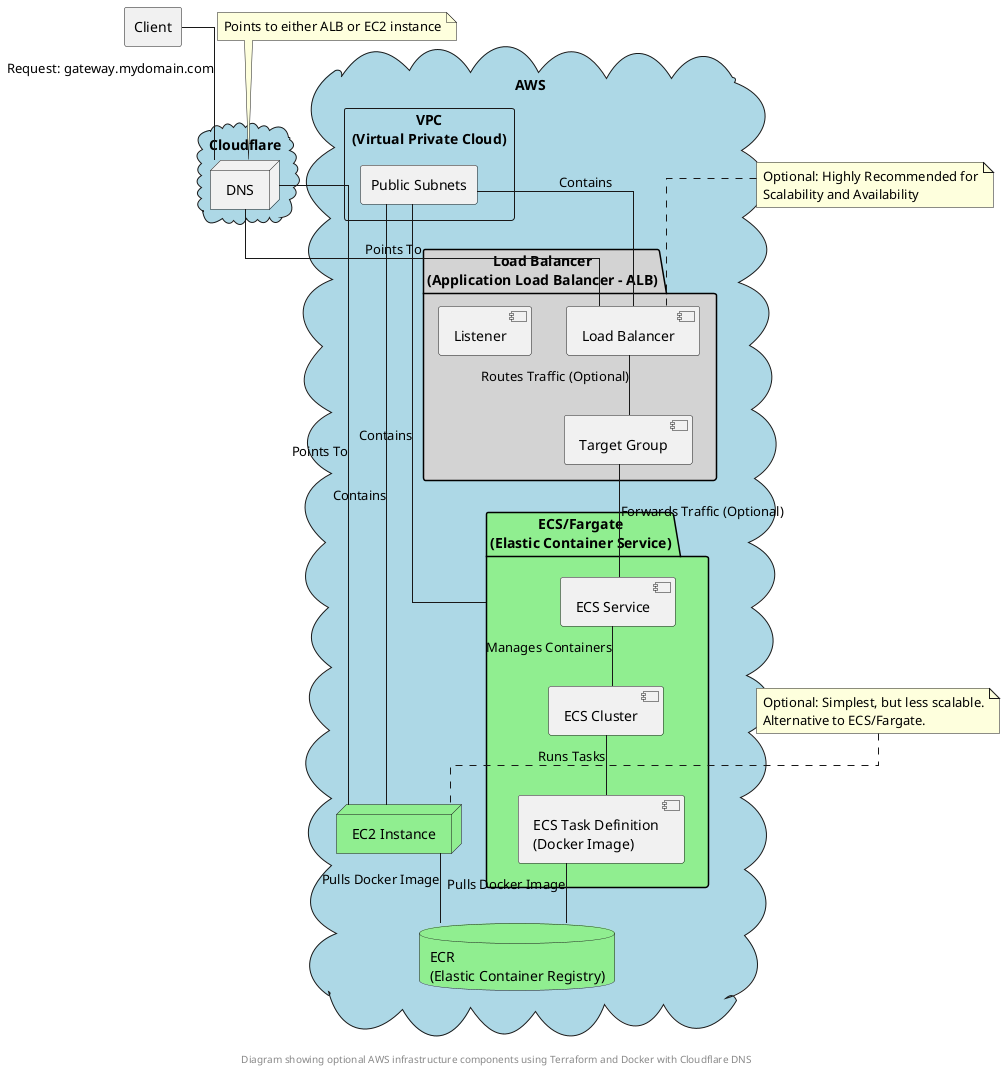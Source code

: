 @startuml
skinparam linetype ortho
skinparam shadowing false

!define CLOUD_COLOR lightblue
!define COMPONENT_COLOR lightgreen
!define OPTIONAL_COLOR lightgray

cloud "AWS" as AWS #CLOUD_COLOR {
  rectangle "VPC\n(Virtual Private Cloud)" as VPC {
    rectangle "Public Subnets" as PublicSubnets
  }

  package "ECS/Fargate\n(Elastic Container Service)" as ECS #COMPONENT_COLOR {
    component "ECS Cluster" as ECSCluster
    component "ECS Task Definition\n(Docker Image)" as ECSTaskDefinition
    component "ECS Service" as ECSService
  }

  node "EC2 Instance" as EC2 #COMPONENT_COLOR

  package "Load Balancer\n(Application Load Balancer - ALB)" as ALB #OPTIONAL_COLOR {
    component "Load Balancer" as LoadBalancer
    component "Target Group" as TargetGroup
    component "Listener" as Listener
  }

  database "ECR\n(Elastic Container Registry)" as ECR #COMPONENT_COLOR

}

cloud "Cloudflare" as Cloudflare #CLOUD_COLOR {
  node "DNS" as DNS
}

rectangle "Client" as Client

' === Connections ===

Client -- DNS : Request: gateway.mydomain.com

DNS -- LoadBalancer : Points To
DNS -- EC2 : Points To

LoadBalancer -- TargetGroup : Routes Traffic (Optional)
TargetGroup -- ECSService : Forwards Traffic (Optional)

ECSService -- ECSCluster : Manages Containers
ECSCluster -- ECSTaskDefinition : Runs Tasks
ECSTaskDefinition -- ECR : Pulls Docker Image

EC2 -- ECR : Pulls Docker Image

PublicSubnets -- LoadBalancer : Contains
PublicSubnets -- ECS : Contains
PublicSubnets -- EC2 : Contains

' === Annotations ===

note top of LoadBalancer
  Optional: Highly Recommended for
  Scalability and Availability
end note

note top of EC2
  Optional: Simplest, but less scalable.
  Alternative to ECS/Fargate.
end note

note top of DNS
  Points to either ALB or EC2 instance
end note

center footer Diagram showing optional AWS infrastructure components using Terraform and Docker with Cloudflare DNS
@enduml